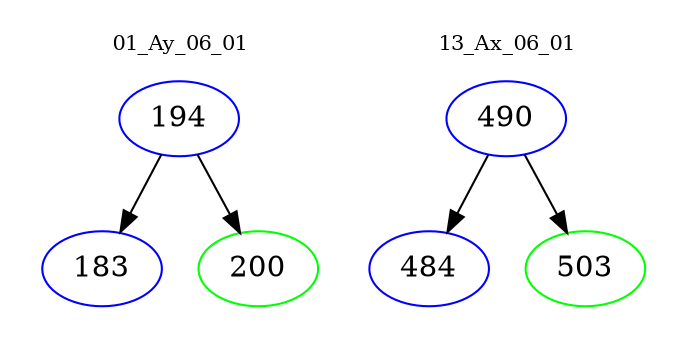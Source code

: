 digraph{
subgraph cluster_0 {
color = white
label = "01_Ay_06_01";
fontsize=10;
T0_194 [label="194", color="blue"]
T0_194 -> T0_183 [color="black"]
T0_183 [label="183", color="blue"]
T0_194 -> T0_200 [color="black"]
T0_200 [label="200", color="green"]
}
subgraph cluster_1 {
color = white
label = "13_Ax_06_01";
fontsize=10;
T1_490 [label="490", color="blue"]
T1_490 -> T1_484 [color="black"]
T1_484 [label="484", color="blue"]
T1_490 -> T1_503 [color="black"]
T1_503 [label="503", color="green"]
}
}
